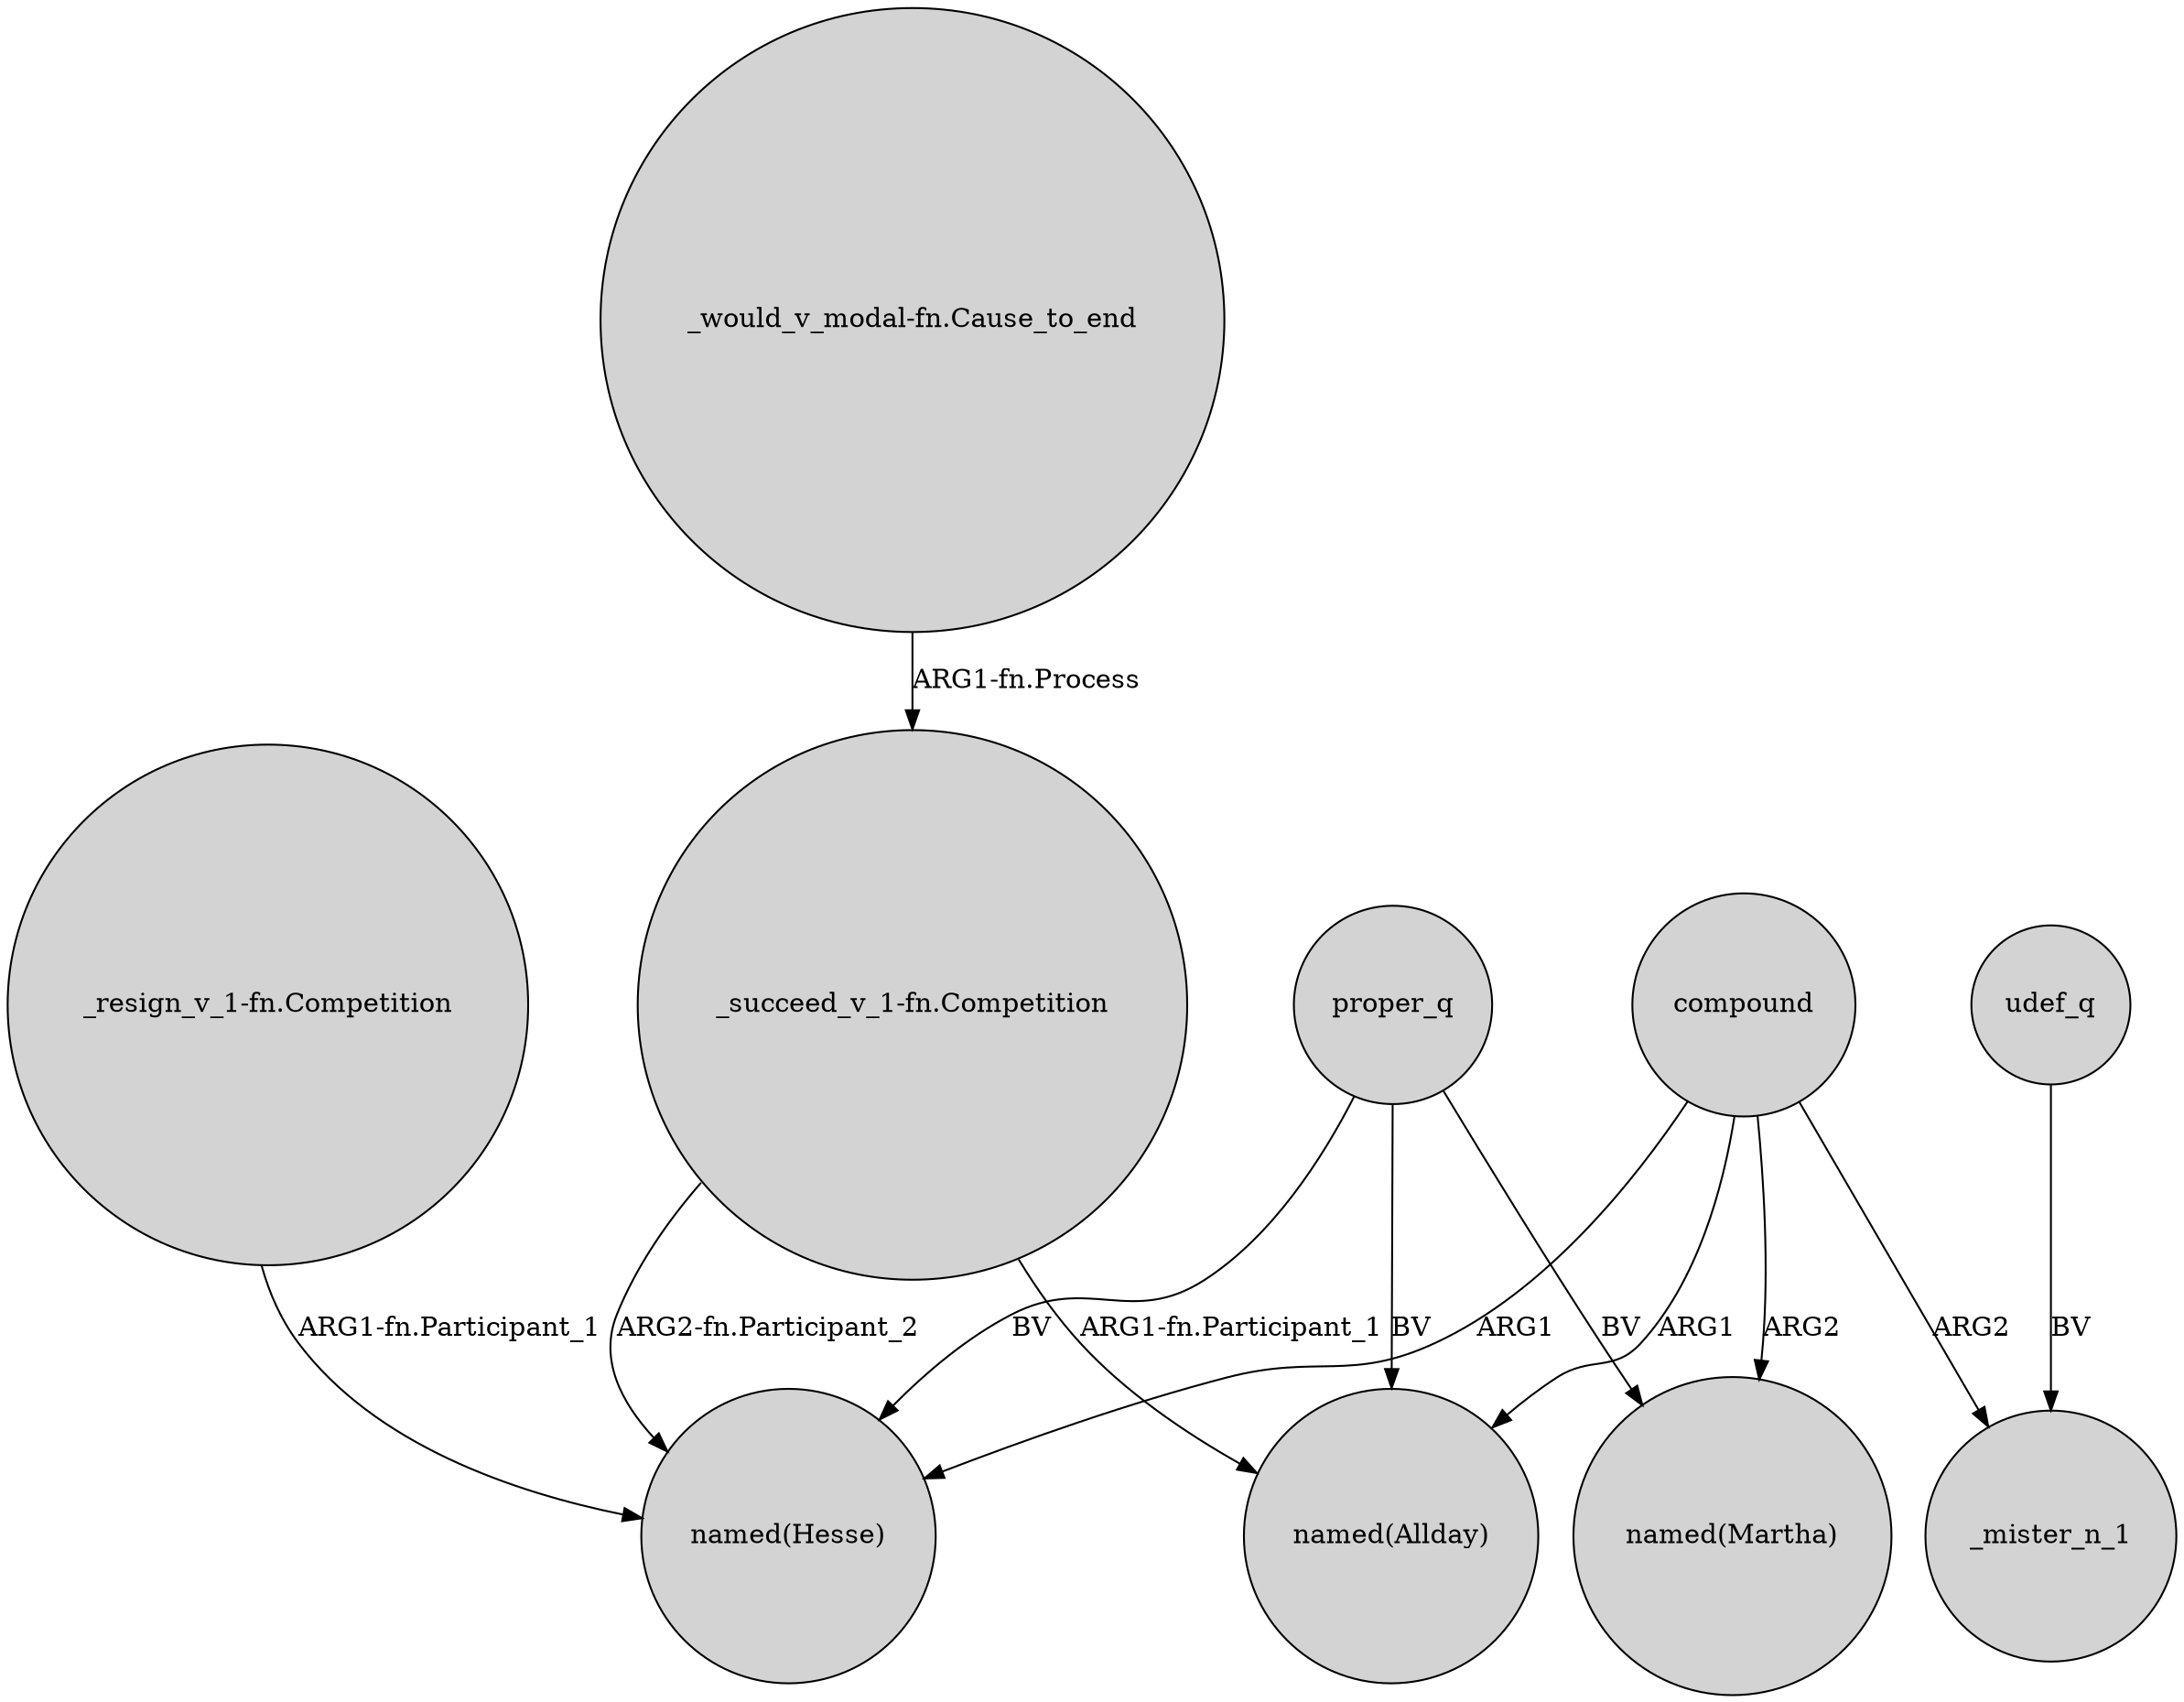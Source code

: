 digraph {
	node [shape=circle style=filled]
	"_would_v_modal-fn.Cause_to_end" -> "_succeed_v_1-fn.Competition" [label="ARG1-fn.Process"]
	proper_q -> "named(Martha)" [label=BV]
	compound -> "named(Martha)" [label=ARG2]
	compound -> _mister_n_1 [label=ARG2]
	compound -> "named(Hesse)" [label=ARG1]
	proper_q -> "named(Hesse)" [label=BV]
	udef_q -> _mister_n_1 [label=BV]
	"_resign_v_1-fn.Competition" -> "named(Hesse)" [label="ARG1-fn.Participant_1"]
	"_succeed_v_1-fn.Competition" -> "named(Hesse)" [label="ARG2-fn.Participant_2"]
	compound -> "named(Allday)" [label=ARG1]
	proper_q -> "named(Allday)" [label=BV]
	"_succeed_v_1-fn.Competition" -> "named(Allday)" [label="ARG1-fn.Participant_1"]
}
